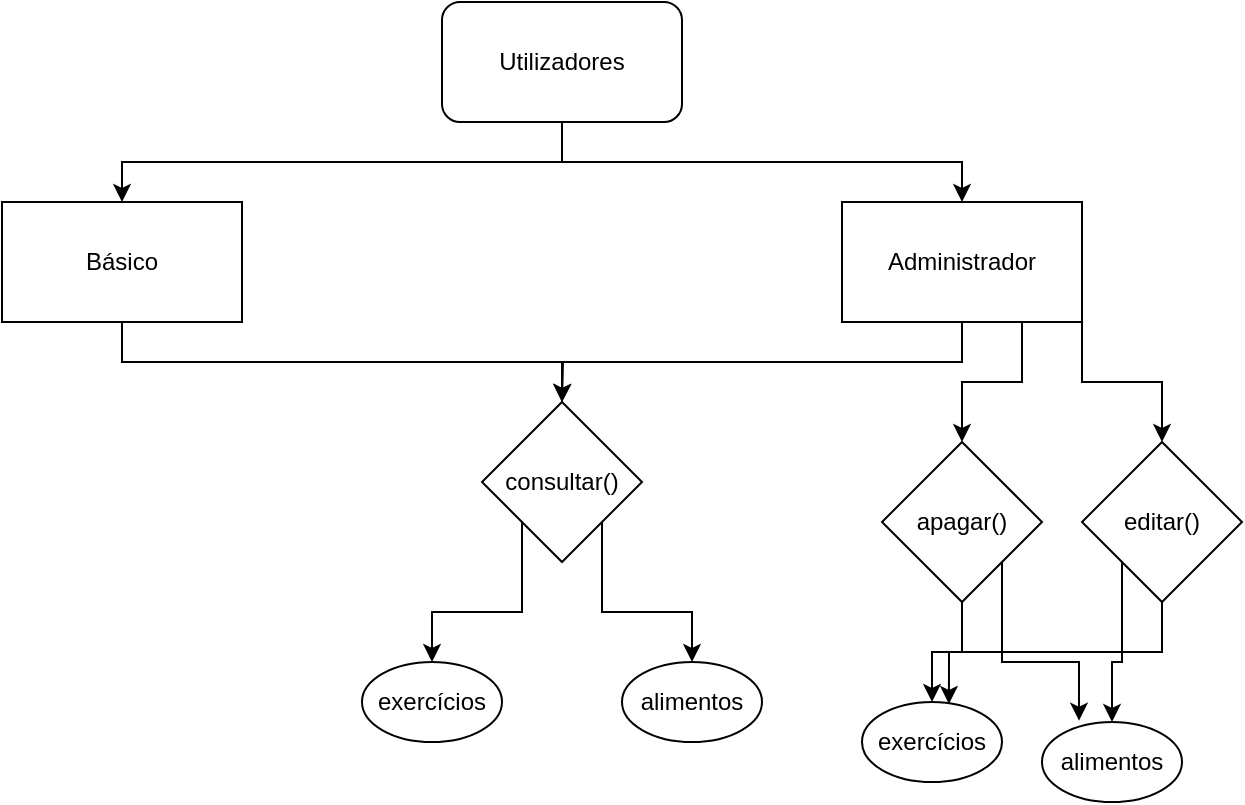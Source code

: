 <mxfile version="20.6.0" type="github"><diagram id="BwKF4LUGOOA3DhpmL3yL" name="Page-1"><mxGraphModel dx="1129" dy="674" grid="1" gridSize="10" guides="1" tooltips="1" connect="1" arrows="1" fold="1" page="1" pageScale="1" pageWidth="850" pageHeight="1100" math="0" shadow="0"><root><mxCell id="0"/><mxCell id="1" parent="0"/><mxCell id="xk_5N38bnPbGsSofC5hX-39" style="edgeStyle=orthogonalEdgeStyle;rounded=0;orthogonalLoop=1;jettySize=auto;html=1;exitX=0.5;exitY=1;exitDx=0;exitDy=0;fontFamily=Helvetica;" edge="1" parent="1" source="xk_5N38bnPbGsSofC5hX-5"><mxGeometry relative="1" as="geometry"><mxPoint x="390" y="320" as="targetPoint"/></mxGeometry></mxCell><mxCell id="xk_5N38bnPbGsSofC5hX-5" value="Básico" style="rounded=0;whiteSpace=wrap;html=1;fontFamily=Helvetica;" vertex="1" parent="1"><mxGeometry x="110" y="220" width="120" height="60" as="geometry"/></mxCell><mxCell id="xk_5N38bnPbGsSofC5hX-41" style="edgeStyle=orthogonalEdgeStyle;rounded=0;orthogonalLoop=1;jettySize=auto;html=1;exitX=0.5;exitY=1;exitDx=0;exitDy=0;entryX=0.5;entryY=0;entryDx=0;entryDy=0;fontFamily=Helvetica;" edge="1" parent="1" source="xk_5N38bnPbGsSofC5hX-6" target="xk_5N38bnPbGsSofC5hX-36"><mxGeometry relative="1" as="geometry"/></mxCell><mxCell id="xk_5N38bnPbGsSofC5hX-43" style="edgeStyle=orthogonalEdgeStyle;rounded=0;orthogonalLoop=1;jettySize=auto;html=1;exitX=1;exitY=1;exitDx=0;exitDy=0;fontFamily=Helvetica;" edge="1" parent="1" source="xk_5N38bnPbGsSofC5hX-6" target="xk_5N38bnPbGsSofC5hX-42"><mxGeometry relative="1" as="geometry"/></mxCell><mxCell id="xk_5N38bnPbGsSofC5hX-45" style="edgeStyle=orthogonalEdgeStyle;rounded=0;orthogonalLoop=1;jettySize=auto;html=1;exitX=0.75;exitY=1;exitDx=0;exitDy=0;fontFamily=Helvetica;" edge="1" parent="1" source="xk_5N38bnPbGsSofC5hX-6" target="xk_5N38bnPbGsSofC5hX-44"><mxGeometry relative="1" as="geometry"/></mxCell><mxCell id="xk_5N38bnPbGsSofC5hX-6" value="Administrador" style="rounded=0;whiteSpace=wrap;html=1;fontFamily=Helvetica;" vertex="1" parent="1"><mxGeometry x="530" y="220" width="120" height="60" as="geometry"/></mxCell><mxCell id="xk_5N38bnPbGsSofC5hX-8" style="edgeStyle=orthogonalEdgeStyle;rounded=0;orthogonalLoop=1;jettySize=auto;html=1;exitX=0.5;exitY=1;exitDx=0;exitDy=0;fontFamily=Helvetica;" edge="1" parent="1" source="xk_5N38bnPbGsSofC5hX-7" target="xk_5N38bnPbGsSofC5hX-5"><mxGeometry relative="1" as="geometry"/></mxCell><mxCell id="xk_5N38bnPbGsSofC5hX-9" style="edgeStyle=orthogonalEdgeStyle;rounded=0;orthogonalLoop=1;jettySize=auto;html=1;exitX=0.5;exitY=1;exitDx=0;exitDy=0;entryX=0.5;entryY=0;entryDx=0;entryDy=0;fontFamily=Helvetica;" edge="1" parent="1" source="xk_5N38bnPbGsSofC5hX-7" target="xk_5N38bnPbGsSofC5hX-6"><mxGeometry relative="1" as="geometry"/></mxCell><mxCell id="xk_5N38bnPbGsSofC5hX-7" value="Utilizadores" style="rounded=1;whiteSpace=wrap;html=1;fontFamily=Helvetica;" vertex="1" parent="1"><mxGeometry x="330" y="120" width="120" height="60" as="geometry"/></mxCell><mxCell id="xk_5N38bnPbGsSofC5hX-54" style="edgeStyle=orthogonalEdgeStyle;rounded=0;orthogonalLoop=1;jettySize=auto;html=1;exitX=0;exitY=1;exitDx=0;exitDy=0;entryX=0.5;entryY=0;entryDx=0;entryDy=0;fontFamily=Helvetica;" edge="1" parent="1" source="xk_5N38bnPbGsSofC5hX-36" target="xk_5N38bnPbGsSofC5hX-52"><mxGeometry relative="1" as="geometry"/></mxCell><mxCell id="xk_5N38bnPbGsSofC5hX-56" style="edgeStyle=orthogonalEdgeStyle;rounded=0;orthogonalLoop=1;jettySize=auto;html=1;exitX=1;exitY=1;exitDx=0;exitDy=0;entryX=0.5;entryY=0;entryDx=0;entryDy=0;fontFamily=Helvetica;" edge="1" parent="1" source="xk_5N38bnPbGsSofC5hX-36" target="xk_5N38bnPbGsSofC5hX-53"><mxGeometry relative="1" as="geometry"/></mxCell><mxCell id="xk_5N38bnPbGsSofC5hX-36" value="consultar()" style="rhombus;whiteSpace=wrap;html=1;fontFamily=Helvetica;" vertex="1" parent="1"><mxGeometry x="350" y="320" width="80" height="80" as="geometry"/></mxCell><mxCell id="xk_5N38bnPbGsSofC5hX-48" style="edgeStyle=orthogonalEdgeStyle;rounded=0;orthogonalLoop=1;jettySize=auto;html=1;exitX=0.5;exitY=1;exitDx=0;exitDy=0;entryX=0.621;entryY=0.025;entryDx=0;entryDy=0;entryPerimeter=0;fontFamily=Helvetica;" edge="1" parent="1" source="xk_5N38bnPbGsSofC5hX-42" target="xk_5N38bnPbGsSofC5hX-46"><mxGeometry relative="1" as="geometry"/></mxCell><mxCell id="xk_5N38bnPbGsSofC5hX-51" style="edgeStyle=orthogonalEdgeStyle;rounded=0;orthogonalLoop=1;jettySize=auto;html=1;exitX=0;exitY=1;exitDx=0;exitDy=0;entryX=0.5;entryY=0;entryDx=0;entryDy=0;fontFamily=Helvetica;" edge="1" parent="1" source="xk_5N38bnPbGsSofC5hX-42" target="xk_5N38bnPbGsSofC5hX-49"><mxGeometry relative="1" as="geometry"/></mxCell><mxCell id="xk_5N38bnPbGsSofC5hX-42" value="editar()" style="rhombus;whiteSpace=wrap;html=1;fontFamily=Helvetica;" vertex="1" parent="1"><mxGeometry x="650" y="340" width="80" height="80" as="geometry"/></mxCell><mxCell id="xk_5N38bnPbGsSofC5hX-47" style="edgeStyle=orthogonalEdgeStyle;rounded=0;orthogonalLoop=1;jettySize=auto;html=1;exitX=0.5;exitY=1;exitDx=0;exitDy=0;entryX=0.5;entryY=0;entryDx=0;entryDy=0;fontFamily=Helvetica;" edge="1" parent="1" source="xk_5N38bnPbGsSofC5hX-44" target="xk_5N38bnPbGsSofC5hX-46"><mxGeometry relative="1" as="geometry"/></mxCell><mxCell id="xk_5N38bnPbGsSofC5hX-50" style="edgeStyle=orthogonalEdgeStyle;rounded=0;orthogonalLoop=1;jettySize=auto;html=1;exitX=1;exitY=1;exitDx=0;exitDy=0;entryX=0.264;entryY=-0.017;entryDx=0;entryDy=0;entryPerimeter=0;fontFamily=Helvetica;" edge="1" parent="1" source="xk_5N38bnPbGsSofC5hX-44" target="xk_5N38bnPbGsSofC5hX-49"><mxGeometry relative="1" as="geometry"/></mxCell><mxCell id="xk_5N38bnPbGsSofC5hX-44" value="apagar()" style="rhombus;whiteSpace=wrap;html=1;fontFamily=Helvetica;" vertex="1" parent="1"><mxGeometry x="550" y="340" width="80" height="80" as="geometry"/></mxCell><mxCell id="xk_5N38bnPbGsSofC5hX-46" value="exercícios" style="ellipse;whiteSpace=wrap;html=1;fontFamily=Helvetica;" vertex="1" parent="1"><mxGeometry x="540" y="470" width="70" height="40" as="geometry"/></mxCell><mxCell id="xk_5N38bnPbGsSofC5hX-49" value="alimentos" style="ellipse;whiteSpace=wrap;html=1;fontFamily=Helvetica;" vertex="1" parent="1"><mxGeometry x="630" y="480" width="70" height="40" as="geometry"/></mxCell><mxCell id="xk_5N38bnPbGsSofC5hX-52" value="exercícios" style="ellipse;whiteSpace=wrap;html=1;fontFamily=Helvetica;" vertex="1" parent="1"><mxGeometry x="290" y="450" width="70" height="40" as="geometry"/></mxCell><mxCell id="xk_5N38bnPbGsSofC5hX-53" value="alimentos" style="ellipse;whiteSpace=wrap;html=1;fontFamily=Helvetica;" vertex="1" parent="1"><mxGeometry x="420" y="450" width="70" height="40" as="geometry"/></mxCell></root></mxGraphModel></diagram></mxfile>